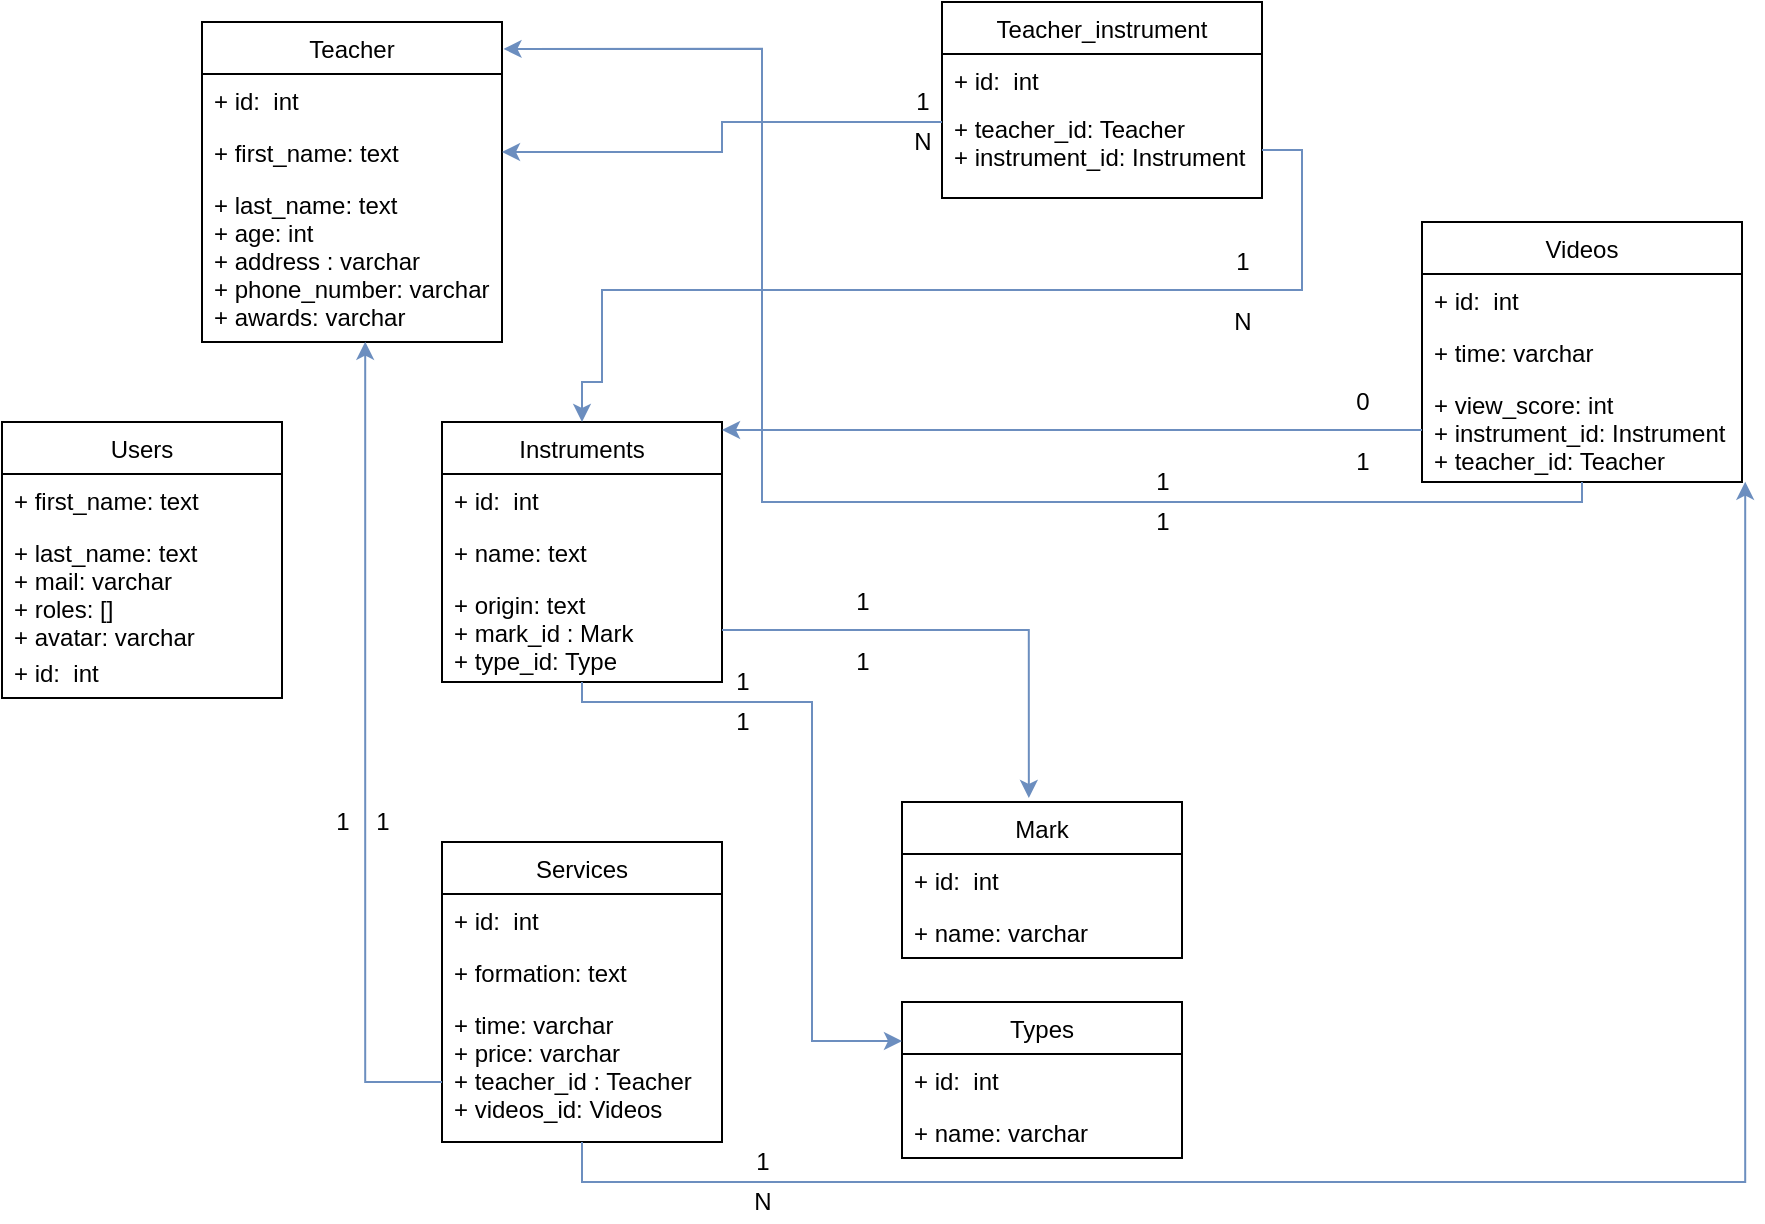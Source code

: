 <mxfile version="16.6.2" type="github">
  <diagram name="Page-1" id="9361dd3d-8414-5efd-6122-117bd74ce7a7">
    <mxGraphModel dx="2448" dy="1899" grid="1" gridSize="10" guides="1" tooltips="1" connect="1" arrows="1" fold="1" page="0" pageScale="1.5" pageWidth="826" pageHeight="1169" background="none" math="0" shadow="0">
      <root>
        <mxCell id="0" />
        <mxCell id="1" parent="0" />
        <mxCell id="0QkTnSWF0Qog_tkl2oPD-94" value="Services" style="swimlane;fontStyle=0;childLayout=stackLayout;horizontal=1;startSize=26;fillColor=none;horizontalStack=0;resizeParent=1;resizeParentMax=0;resizeLast=0;collapsible=1;marginBottom=0;" parent="1" vertex="1">
          <mxGeometry x="-680" y="-390" width="140" height="150" as="geometry" />
        </mxCell>
        <mxCell id="0QkTnSWF0Qog_tkl2oPD-95" value="+ id:  int&#xa;&#xa;" style="text;strokeColor=none;fillColor=none;align=left;verticalAlign=top;spacingLeft=4;spacingRight=4;overflow=hidden;rotatable=0;points=[[0,0.5],[1,0.5]];portConstraint=eastwest;" parent="0QkTnSWF0Qog_tkl2oPD-94" vertex="1">
          <mxGeometry y="26" width="140" height="26" as="geometry" />
        </mxCell>
        <mxCell id="0QkTnSWF0Qog_tkl2oPD-96" value="+ formation: text" style="text;strokeColor=none;fillColor=none;align=left;verticalAlign=top;spacingLeft=4;spacingRight=4;overflow=hidden;rotatable=0;points=[[0,0.5],[1,0.5]];portConstraint=eastwest;" parent="0QkTnSWF0Qog_tkl2oPD-94" vertex="1">
          <mxGeometry y="52" width="140" height="26" as="geometry" />
        </mxCell>
        <mxCell id="0QkTnSWF0Qog_tkl2oPD-97" value="+ time: varchar&#xa;+ price: varchar&#xa;+ teacher_id : Teacher&#xa;+ videos_id: Videos" style="text;strokeColor=none;fillColor=none;align=left;verticalAlign=top;spacingLeft=4;spacingRight=4;overflow=hidden;rotatable=0;points=[[0,0.5],[1,0.5]];portConstraint=eastwest;" parent="0QkTnSWF0Qog_tkl2oPD-94" vertex="1">
          <mxGeometry y="78" width="140" height="72" as="geometry" />
        </mxCell>
        <mxCell id="0QkTnSWF0Qog_tkl2oPD-98" value="Instruments" style="swimlane;fontStyle=0;childLayout=stackLayout;horizontal=1;startSize=26;fillColor=none;horizontalStack=0;resizeParent=1;resizeParentMax=0;resizeLast=0;collapsible=1;marginBottom=0;" parent="1" vertex="1">
          <mxGeometry x="-680" y="-600" width="140" height="130" as="geometry" />
        </mxCell>
        <mxCell id="0QkTnSWF0Qog_tkl2oPD-99" value="+ id:  int&#xa;&#xa;" style="text;strokeColor=none;fillColor=none;align=left;verticalAlign=top;spacingLeft=4;spacingRight=4;overflow=hidden;rotatable=0;points=[[0,0.5],[1,0.5]];portConstraint=eastwest;" parent="0QkTnSWF0Qog_tkl2oPD-98" vertex="1">
          <mxGeometry y="26" width="140" height="26" as="geometry" />
        </mxCell>
        <mxCell id="0QkTnSWF0Qog_tkl2oPD-100" value="+ name: text" style="text;strokeColor=none;fillColor=none;align=left;verticalAlign=top;spacingLeft=4;spacingRight=4;overflow=hidden;rotatable=0;points=[[0,0.5],[1,0.5]];portConstraint=eastwest;" parent="0QkTnSWF0Qog_tkl2oPD-98" vertex="1">
          <mxGeometry y="52" width="140" height="26" as="geometry" />
        </mxCell>
        <mxCell id="0QkTnSWF0Qog_tkl2oPD-101" value="+ origin: text&#xa;+ mark_id : Mark&#xa;+ type_id: Type" style="text;strokeColor=none;fillColor=none;align=left;verticalAlign=top;spacingLeft=4;spacingRight=4;overflow=hidden;rotatable=0;points=[[0,0.5],[1,0.5]];portConstraint=eastwest;" parent="0QkTnSWF0Qog_tkl2oPD-98" vertex="1">
          <mxGeometry y="78" width="140" height="52" as="geometry" />
        </mxCell>
        <mxCell id="0QkTnSWF0Qog_tkl2oPD-102" value="Teacher" style="swimlane;fontStyle=0;childLayout=stackLayout;horizontal=1;startSize=26;fillColor=none;horizontalStack=0;resizeParent=1;resizeParentMax=0;resizeLast=0;collapsible=1;marginBottom=0;" parent="1" vertex="1">
          <mxGeometry x="-800" y="-800" width="150" height="160" as="geometry" />
        </mxCell>
        <mxCell id="0QkTnSWF0Qog_tkl2oPD-103" value="+ id:  int&#xa;&#xa;" style="text;strokeColor=none;fillColor=none;align=left;verticalAlign=top;spacingLeft=4;spacingRight=4;overflow=hidden;rotatable=0;points=[[0,0.5],[1,0.5]];portConstraint=eastwest;" parent="0QkTnSWF0Qog_tkl2oPD-102" vertex="1">
          <mxGeometry y="26" width="150" height="26" as="geometry" />
        </mxCell>
        <mxCell id="0QkTnSWF0Qog_tkl2oPD-104" value="+ first_name: text" style="text;strokeColor=none;fillColor=none;align=left;verticalAlign=top;spacingLeft=4;spacingRight=4;overflow=hidden;rotatable=0;points=[[0,0.5],[1,0.5]];portConstraint=eastwest;" parent="0QkTnSWF0Qog_tkl2oPD-102" vertex="1">
          <mxGeometry y="52" width="150" height="26" as="geometry" />
        </mxCell>
        <mxCell id="0QkTnSWF0Qog_tkl2oPD-105" value="+ last_name: text&#xa;+ age: int&#xa;+ address : varchar&#xa;+ phone_number: varchar&#xa;+ awards: varchar" style="text;strokeColor=none;fillColor=none;align=left;verticalAlign=top;spacingLeft=4;spacingRight=4;overflow=hidden;rotatable=0;points=[[0,0.5],[1,0.5]];portConstraint=eastwest;" parent="0QkTnSWF0Qog_tkl2oPD-102" vertex="1">
          <mxGeometry y="78" width="150" height="82" as="geometry" />
        </mxCell>
        <mxCell id="0QkTnSWF0Qog_tkl2oPD-106" value="Videos" style="swimlane;fontStyle=0;childLayout=stackLayout;horizontal=1;startSize=26;fillColor=none;horizontalStack=0;resizeParent=1;resizeParentMax=0;resizeLast=0;collapsible=1;marginBottom=0;" parent="1" vertex="1">
          <mxGeometry x="-190" y="-700" width="160" height="130" as="geometry" />
        </mxCell>
        <mxCell id="0QkTnSWF0Qog_tkl2oPD-107" value="+ id:  int&#xa;&#xa;" style="text;strokeColor=none;fillColor=none;align=left;verticalAlign=top;spacingLeft=4;spacingRight=4;overflow=hidden;rotatable=0;points=[[0,0.5],[1,0.5]];portConstraint=eastwest;" parent="0QkTnSWF0Qog_tkl2oPD-106" vertex="1">
          <mxGeometry y="26" width="160" height="26" as="geometry" />
        </mxCell>
        <mxCell id="0QkTnSWF0Qog_tkl2oPD-108" value="+ time: varchar" style="text;strokeColor=none;fillColor=none;align=left;verticalAlign=top;spacingLeft=4;spacingRight=4;overflow=hidden;rotatable=0;points=[[0,0.5],[1,0.5]];portConstraint=eastwest;" parent="0QkTnSWF0Qog_tkl2oPD-106" vertex="1">
          <mxGeometry y="52" width="160" height="26" as="geometry" />
        </mxCell>
        <mxCell id="0QkTnSWF0Qog_tkl2oPD-109" value="+ view_score: int&#xa;+ instrument_id: Instrument&#xa;+ teacher_id: Teacher" style="text;strokeColor=none;fillColor=none;align=left;verticalAlign=top;spacingLeft=4;spacingRight=4;overflow=hidden;rotatable=0;points=[[0,0.5],[1,0.5]];portConstraint=eastwest;" parent="0QkTnSWF0Qog_tkl2oPD-106" vertex="1">
          <mxGeometry y="78" width="160" height="52" as="geometry" />
        </mxCell>
        <mxCell id="0QkTnSWF0Qog_tkl2oPD-110" value="Mark" style="swimlane;fontStyle=0;childLayout=stackLayout;horizontal=1;startSize=26;fillColor=none;horizontalStack=0;resizeParent=1;resizeParentMax=0;resizeLast=0;collapsible=1;marginBottom=0;" parent="1" vertex="1">
          <mxGeometry x="-450" y="-410" width="140" height="78" as="geometry" />
        </mxCell>
        <mxCell id="0QkTnSWF0Qog_tkl2oPD-111" value="+ id:  int&#xa;&#xa;" style="text;strokeColor=none;fillColor=none;align=left;verticalAlign=top;spacingLeft=4;spacingRight=4;overflow=hidden;rotatable=0;points=[[0,0.5],[1,0.5]];portConstraint=eastwest;" parent="0QkTnSWF0Qog_tkl2oPD-110" vertex="1">
          <mxGeometry y="26" width="140" height="26" as="geometry" />
        </mxCell>
        <mxCell id="0QkTnSWF0Qog_tkl2oPD-112" value="+ name: varchar" style="text;strokeColor=none;fillColor=none;align=left;verticalAlign=top;spacingLeft=4;spacingRight=4;overflow=hidden;rotatable=0;points=[[0,0.5],[1,0.5]];portConstraint=eastwest;" parent="0QkTnSWF0Qog_tkl2oPD-110" vertex="1">
          <mxGeometry y="52" width="140" height="26" as="geometry" />
        </mxCell>
        <mxCell id="0QkTnSWF0Qog_tkl2oPD-114" value="Types" style="swimlane;fontStyle=0;childLayout=stackLayout;horizontal=1;startSize=26;fillColor=none;horizontalStack=0;resizeParent=1;resizeParentMax=0;resizeLast=0;collapsible=1;marginBottom=0;" parent="1" vertex="1">
          <mxGeometry x="-450" y="-310" width="140" height="78" as="geometry" />
        </mxCell>
        <mxCell id="0QkTnSWF0Qog_tkl2oPD-115" value="+ id:  int&#xa;&#xa;" style="text;strokeColor=none;fillColor=none;align=left;verticalAlign=top;spacingLeft=4;spacingRight=4;overflow=hidden;rotatable=0;points=[[0,0.5],[1,0.5]];portConstraint=eastwest;" parent="0QkTnSWF0Qog_tkl2oPD-114" vertex="1">
          <mxGeometry y="26" width="140" height="26" as="geometry" />
        </mxCell>
        <mxCell id="0QkTnSWF0Qog_tkl2oPD-116" value="+ name: varchar" style="text;strokeColor=none;fillColor=none;align=left;verticalAlign=top;spacingLeft=4;spacingRight=4;overflow=hidden;rotatable=0;points=[[0,0.5],[1,0.5]];portConstraint=eastwest;" parent="0QkTnSWF0Qog_tkl2oPD-114" vertex="1">
          <mxGeometry y="52" width="140" height="26" as="geometry" />
        </mxCell>
        <mxCell id="0QkTnSWF0Qog_tkl2oPD-118" value="Teacher_instrument" style="swimlane;fontStyle=0;childLayout=stackLayout;horizontal=1;startSize=26;fillColor=none;horizontalStack=0;resizeParent=1;resizeParentMax=0;resizeLast=0;collapsible=1;marginBottom=0;" parent="1" vertex="1">
          <mxGeometry x="-430" y="-810" width="160" height="98" as="geometry" />
        </mxCell>
        <mxCell id="0QkTnSWF0Qog_tkl2oPD-119" value="+ id:  int&#xa;&#xa;" style="text;strokeColor=none;fillColor=none;align=left;verticalAlign=top;spacingLeft=4;spacingRight=4;overflow=hidden;rotatable=0;points=[[0,0.5],[1,0.5]];portConstraint=eastwest;" parent="0QkTnSWF0Qog_tkl2oPD-118" vertex="1">
          <mxGeometry y="26" width="160" height="24" as="geometry" />
        </mxCell>
        <mxCell id="0QkTnSWF0Qog_tkl2oPD-120" value="+ teacher_id: Teacher&#xa;+ instrument_id: Instrument" style="text;strokeColor=none;fillColor=none;align=left;verticalAlign=top;spacingLeft=4;spacingRight=4;overflow=hidden;rotatable=0;points=[[0,0.5],[1,0.5]];portConstraint=eastwest;" parent="0QkTnSWF0Qog_tkl2oPD-118" vertex="1">
          <mxGeometry y="50" width="160" height="48" as="geometry" />
        </mxCell>
        <mxCell id="0QkTnSWF0Qog_tkl2oPD-122" value="Users" style="swimlane;fontStyle=0;childLayout=stackLayout;horizontal=1;startSize=26;fillColor=none;horizontalStack=0;resizeParent=1;resizeParentMax=0;resizeLast=0;collapsible=1;marginBottom=0;" parent="1" vertex="1">
          <mxGeometry x="-900" y="-600" width="140" height="138" as="geometry" />
        </mxCell>
        <mxCell id="0QkTnSWF0Qog_tkl2oPD-124" value="+ first_name: text" style="text;strokeColor=none;fillColor=none;align=left;verticalAlign=top;spacingLeft=4;spacingRight=4;overflow=hidden;rotatable=0;points=[[0,0.5],[1,0.5]];portConstraint=eastwest;" parent="0QkTnSWF0Qog_tkl2oPD-122" vertex="1">
          <mxGeometry y="26" width="140" height="26" as="geometry" />
        </mxCell>
        <mxCell id="0QkTnSWF0Qog_tkl2oPD-125" value="+ last_name: text&#xa;+ mail: varchar&#xa;+ roles: []&#xa;+ avatar: varchar" style="text;strokeColor=none;fillColor=none;align=left;verticalAlign=top;spacingLeft=4;spacingRight=4;overflow=hidden;rotatable=0;points=[[0,0.5],[1,0.5]];portConstraint=eastwest;" parent="0QkTnSWF0Qog_tkl2oPD-122" vertex="1">
          <mxGeometry y="52" width="140" height="60" as="geometry" />
        </mxCell>
        <mxCell id="0QkTnSWF0Qog_tkl2oPD-123" value="+ id:  int&#xa;&#xa;" style="text;strokeColor=none;fillColor=none;align=left;verticalAlign=top;spacingLeft=4;spacingRight=4;overflow=hidden;rotatable=0;points=[[0,0.5],[1,0.5]];portConstraint=eastwest;" parent="0QkTnSWF0Qog_tkl2oPD-122" vertex="1">
          <mxGeometry y="112" width="140" height="26" as="geometry" />
        </mxCell>
        <mxCell id="0QkTnSWF0Qog_tkl2oPD-126" style="edgeStyle=orthogonalEdgeStyle;rounded=0;orthogonalLoop=1;jettySize=auto;html=1;entryX=0.453;entryY=-0.026;entryDx=0;entryDy=0;entryPerimeter=0;fillColor=#dae8fc;strokeColor=#6c8ebf;" parent="1" source="0QkTnSWF0Qog_tkl2oPD-101" target="0QkTnSWF0Qog_tkl2oPD-110" edge="1">
          <mxGeometry relative="1" as="geometry" />
        </mxCell>
        <mxCell id="0QkTnSWF0Qog_tkl2oPD-127" value="1" style="text;html=1;align=center;verticalAlign=middle;resizable=0;points=[];autosize=1;strokeColor=none;fillColor=none;" parent="1" vertex="1">
          <mxGeometry x="-480" y="-520" width="20" height="20" as="geometry" />
        </mxCell>
        <mxCell id="0QkTnSWF0Qog_tkl2oPD-128" value="1" style="text;html=1;align=center;verticalAlign=middle;resizable=0;points=[];autosize=1;strokeColor=none;fillColor=none;" parent="1" vertex="1">
          <mxGeometry x="-480" y="-490" width="20" height="20" as="geometry" />
        </mxCell>
        <mxCell id="0QkTnSWF0Qog_tkl2oPD-129" style="edgeStyle=orthogonalEdgeStyle;rounded=0;orthogonalLoop=1;jettySize=auto;html=1;entryX=0;entryY=0.25;entryDx=0;entryDy=0;fillColor=#dae8fc;strokeColor=#6c8ebf;" parent="1" source="0QkTnSWF0Qog_tkl2oPD-101" target="0QkTnSWF0Qog_tkl2oPD-114" edge="1">
          <mxGeometry relative="1" as="geometry">
            <Array as="points">
              <mxPoint x="-495" y="-460" />
              <mxPoint x="-495" y="-290" />
            </Array>
          </mxGeometry>
        </mxCell>
        <mxCell id="0QkTnSWF0Qog_tkl2oPD-130" value="1" style="text;html=1;align=center;verticalAlign=middle;resizable=0;points=[];autosize=1;strokeColor=none;fillColor=none;" parent="1" vertex="1">
          <mxGeometry x="-540" y="-480" width="20" height="20" as="geometry" />
        </mxCell>
        <mxCell id="0QkTnSWF0Qog_tkl2oPD-131" value="1" style="text;html=1;align=center;verticalAlign=middle;resizable=0;points=[];autosize=1;strokeColor=none;fillColor=none;" parent="1" vertex="1">
          <mxGeometry x="-540" y="-460" width="20" height="20" as="geometry" />
        </mxCell>
        <mxCell id="CQLazfhLL2NqfbZ1QYaW-5" style="edgeStyle=orthogonalEdgeStyle;rounded=0;orthogonalLoop=1;jettySize=auto;html=1;entryX=1.005;entryY=0.084;entryDx=0;entryDy=0;entryPerimeter=0;fillColor=#dae8fc;strokeColor=#6c8ebf;" parent="1" source="0QkTnSWF0Qog_tkl2oPD-109" target="0QkTnSWF0Qog_tkl2oPD-102" edge="1">
          <mxGeometry relative="1" as="geometry">
            <Array as="points">
              <mxPoint x="-520" y="-560" />
              <mxPoint x="-520" y="-787" />
            </Array>
          </mxGeometry>
        </mxCell>
        <mxCell id="CQLazfhLL2NqfbZ1QYaW-12" style="edgeStyle=orthogonalEdgeStyle;rounded=0;orthogonalLoop=1;jettySize=auto;html=1;fillColor=#dae8fc;strokeColor=#6c8ebf;" parent="1" source="0QkTnSWF0Qog_tkl2oPD-109" edge="1">
          <mxGeometry relative="1" as="geometry">
            <mxPoint x="-540" y="-596" as="targetPoint" />
            <Array as="points">
              <mxPoint x="-540" y="-596" />
            </Array>
          </mxGeometry>
        </mxCell>
        <mxCell id="CQLazfhLL2NqfbZ1QYaW-13" value="0" style="text;html=1;align=center;verticalAlign=middle;resizable=0;points=[];autosize=1;strokeColor=none;fillColor=none;" parent="1" vertex="1">
          <mxGeometry x="-230" y="-620" width="20" height="20" as="geometry" />
        </mxCell>
        <mxCell id="CQLazfhLL2NqfbZ1QYaW-14" value="1" style="text;html=1;align=center;verticalAlign=middle;resizable=0;points=[];autosize=1;strokeColor=none;fillColor=none;" parent="1" vertex="1">
          <mxGeometry x="-230" y="-590" width="20" height="20" as="geometry" />
        </mxCell>
        <mxCell id="CQLazfhLL2NqfbZ1QYaW-19" value="1" style="text;html=1;align=center;verticalAlign=middle;resizable=0;points=[];autosize=1;strokeColor=none;fillColor=none;" parent="1" vertex="1">
          <mxGeometry x="-330" y="-580" width="20" height="20" as="geometry" />
        </mxCell>
        <mxCell id="CQLazfhLL2NqfbZ1QYaW-20" value="1" style="text;html=1;align=center;verticalAlign=middle;resizable=0;points=[];autosize=1;strokeColor=none;fillColor=none;" parent="1" vertex="1">
          <mxGeometry x="-330" y="-560" width="20" height="20" as="geometry" />
        </mxCell>
        <mxCell id="CQLazfhLL2NqfbZ1QYaW-22" style="edgeStyle=orthogonalEdgeStyle;rounded=0;orthogonalLoop=1;jettySize=auto;html=1;entryX=0.544;entryY=0.998;entryDx=0;entryDy=0;entryPerimeter=0;fillColor=#dae8fc;strokeColor=#6c8ebf;" parent="1" source="0QkTnSWF0Qog_tkl2oPD-97" target="0QkTnSWF0Qog_tkl2oPD-105" edge="1">
          <mxGeometry relative="1" as="geometry">
            <Array as="points">
              <mxPoint x="-718" y="-270" />
            </Array>
          </mxGeometry>
        </mxCell>
        <mxCell id="CQLazfhLL2NqfbZ1QYaW-23" value="1" style="text;html=1;align=center;verticalAlign=middle;resizable=0;points=[];autosize=1;strokeColor=none;fillColor=none;" parent="1" vertex="1">
          <mxGeometry x="-740" y="-410" width="20" height="20" as="geometry" />
        </mxCell>
        <mxCell id="CQLazfhLL2NqfbZ1QYaW-24" value="1" style="text;html=1;align=center;verticalAlign=middle;resizable=0;points=[];autosize=1;strokeColor=none;fillColor=none;" parent="1" vertex="1">
          <mxGeometry x="-720" y="-410" width="20" height="20" as="geometry" />
        </mxCell>
        <mxCell id="CQLazfhLL2NqfbZ1QYaW-25" style="edgeStyle=orthogonalEdgeStyle;rounded=0;orthogonalLoop=1;jettySize=auto;html=1;entryX=1;entryY=0.5;entryDx=0;entryDy=0;fillColor=#dae8fc;strokeColor=#6c8ebf;" parent="1" source="0QkTnSWF0Qog_tkl2oPD-120" target="0QkTnSWF0Qog_tkl2oPD-104" edge="1">
          <mxGeometry relative="1" as="geometry">
            <Array as="points">
              <mxPoint x="-540" y="-750" />
              <mxPoint x="-540" y="-735" />
            </Array>
          </mxGeometry>
        </mxCell>
        <mxCell id="CQLazfhLL2NqfbZ1QYaW-26" value="1" style="text;html=1;align=center;verticalAlign=middle;resizable=0;points=[];autosize=1;strokeColor=none;fillColor=none;" parent="1" vertex="1">
          <mxGeometry x="-450" y="-770" width="20" height="20" as="geometry" />
        </mxCell>
        <mxCell id="CQLazfhLL2NqfbZ1QYaW-27" value="N" style="text;html=1;align=center;verticalAlign=middle;resizable=0;points=[];autosize=1;strokeColor=none;fillColor=none;" parent="1" vertex="1">
          <mxGeometry x="-450" y="-750" width="20" height="20" as="geometry" />
        </mxCell>
        <mxCell id="CQLazfhLL2NqfbZ1QYaW-28" style="edgeStyle=orthogonalEdgeStyle;rounded=0;orthogonalLoop=1;jettySize=auto;html=1;fillColor=#dae8fc;strokeColor=#6c8ebf;" parent="1" source="0QkTnSWF0Qog_tkl2oPD-120" target="0QkTnSWF0Qog_tkl2oPD-98" edge="1">
          <mxGeometry relative="1" as="geometry">
            <mxPoint x="-330" y="-620" as="targetPoint" />
            <Array as="points">
              <mxPoint x="-250" y="-736" />
              <mxPoint x="-250" y="-666" />
              <mxPoint x="-600" y="-666" />
              <mxPoint x="-600" y="-620" />
              <mxPoint x="-610" y="-620" />
            </Array>
          </mxGeometry>
        </mxCell>
        <mxCell id="CQLazfhLL2NqfbZ1QYaW-29" value="1" style="text;html=1;align=center;verticalAlign=middle;resizable=0;points=[];autosize=1;strokeColor=none;fillColor=none;" parent="1" vertex="1">
          <mxGeometry x="-290" y="-690" width="20" height="20" as="geometry" />
        </mxCell>
        <mxCell id="CQLazfhLL2NqfbZ1QYaW-30" value="N" style="text;html=1;align=center;verticalAlign=middle;resizable=0;points=[];autosize=1;strokeColor=none;fillColor=none;" parent="1" vertex="1">
          <mxGeometry x="-290" y="-660" width="20" height="20" as="geometry" />
        </mxCell>
        <mxCell id="CQLazfhLL2NqfbZ1QYaW-31" style="edgeStyle=orthogonalEdgeStyle;rounded=0;orthogonalLoop=1;jettySize=auto;html=1;entryX=1.01;entryY=0.997;entryDx=0;entryDy=0;entryPerimeter=0;fillColor=#dae8fc;strokeColor=#6c8ebf;" parent="1" source="0QkTnSWF0Qog_tkl2oPD-97" target="0QkTnSWF0Qog_tkl2oPD-109" edge="1">
          <mxGeometry relative="1" as="geometry">
            <Array as="points">
              <mxPoint x="-610" y="-220" />
              <mxPoint x="-28" y="-220" />
            </Array>
          </mxGeometry>
        </mxCell>
        <mxCell id="CQLazfhLL2NqfbZ1QYaW-32" value="1" style="text;html=1;align=center;verticalAlign=middle;resizable=0;points=[];autosize=1;strokeColor=none;fillColor=none;" parent="1" vertex="1">
          <mxGeometry x="-530" y="-240" width="20" height="20" as="geometry" />
        </mxCell>
        <mxCell id="CQLazfhLL2NqfbZ1QYaW-33" value="N" style="text;html=1;align=center;verticalAlign=middle;resizable=0;points=[];autosize=1;strokeColor=none;fillColor=none;" parent="1" vertex="1">
          <mxGeometry x="-530" y="-220" width="20" height="20" as="geometry" />
        </mxCell>
      </root>
    </mxGraphModel>
  </diagram>
</mxfile>
